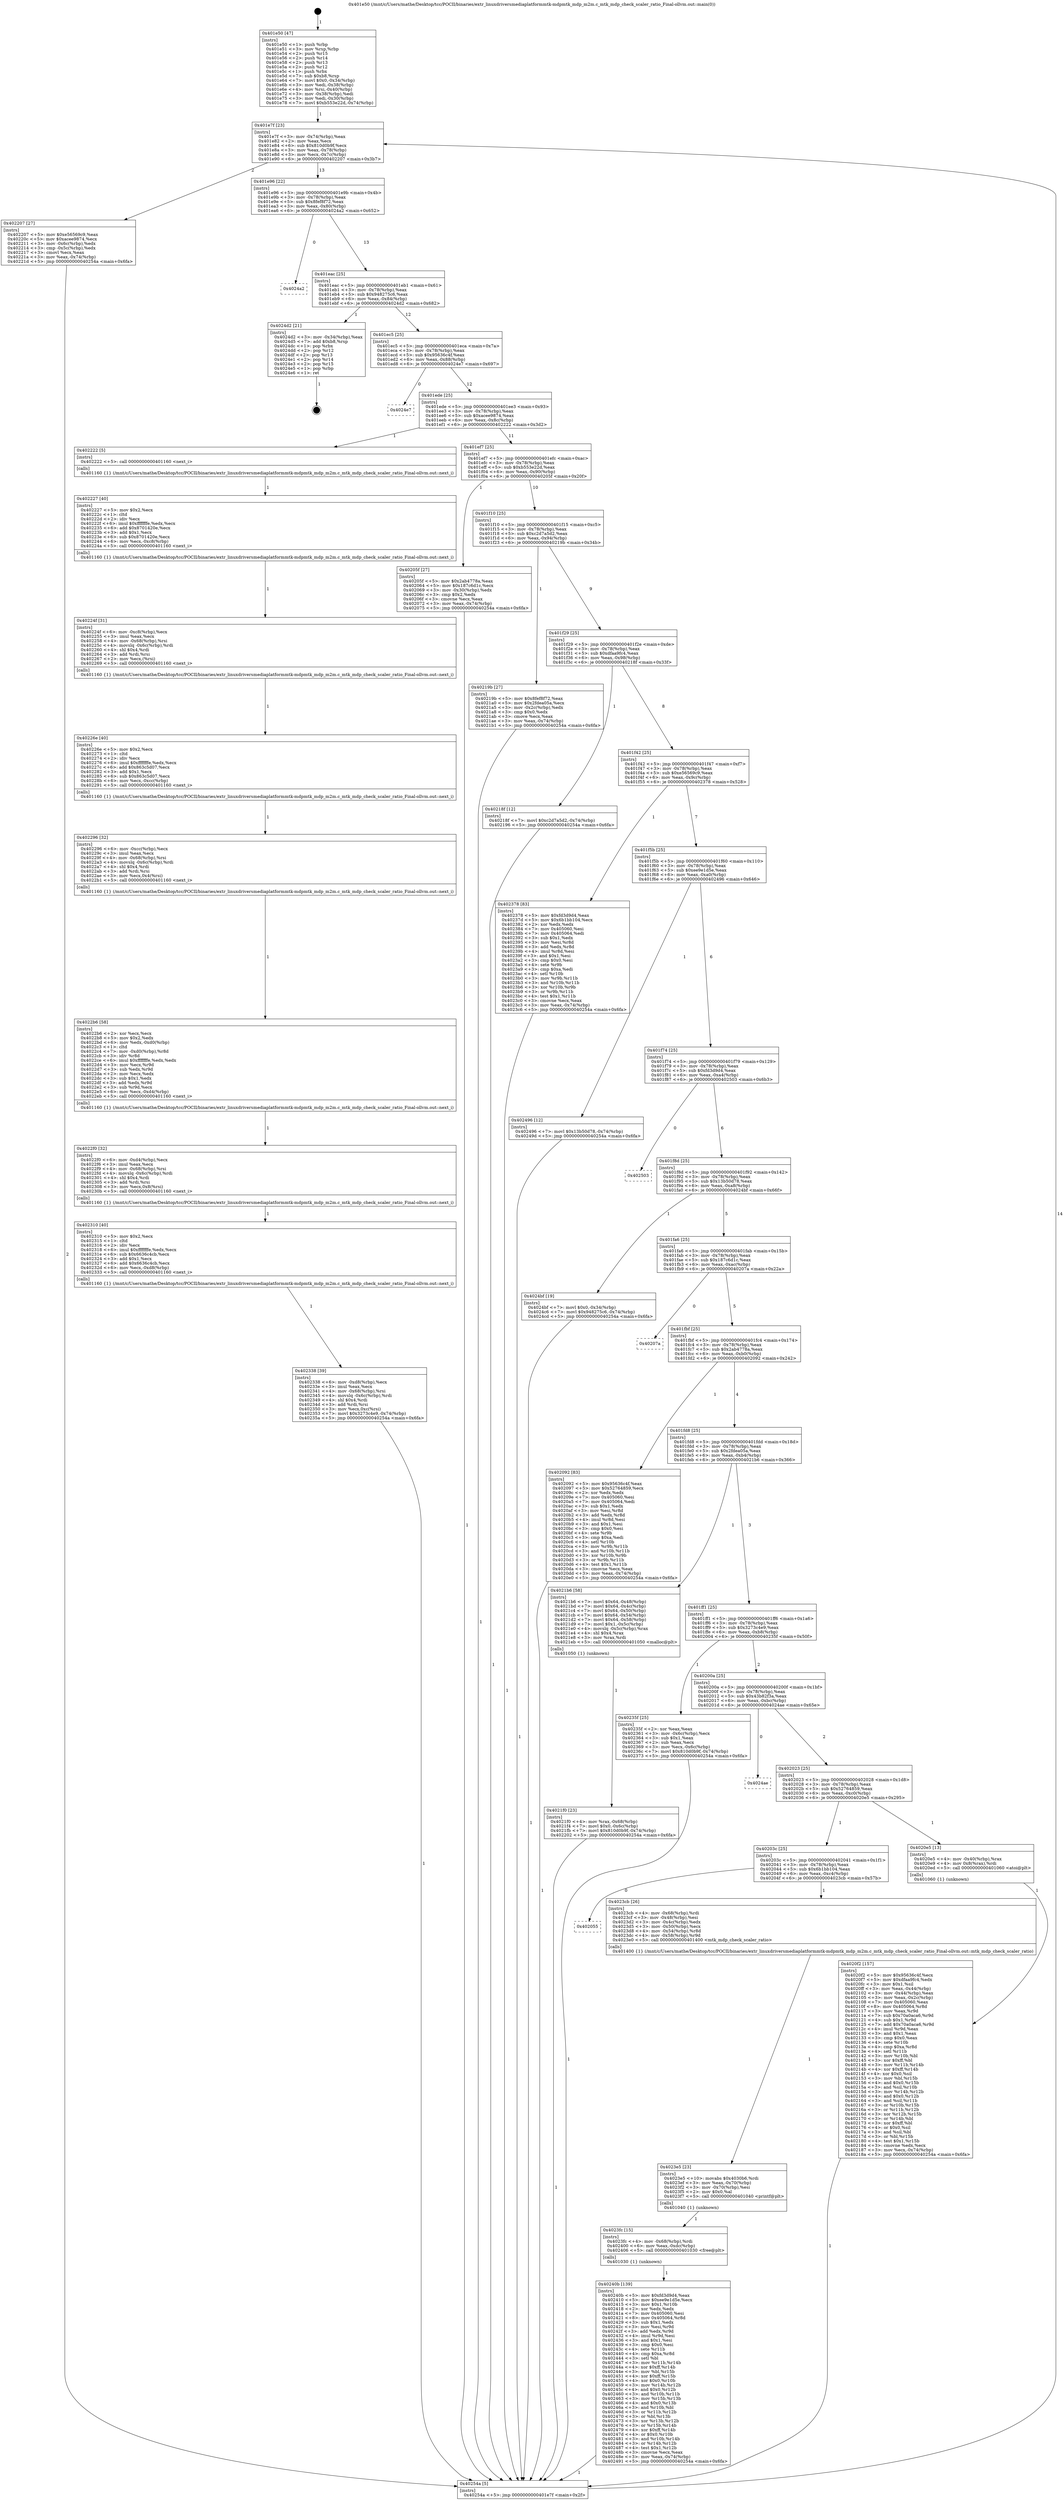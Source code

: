 digraph "0x401e50" {
  label = "0x401e50 (/mnt/c/Users/mathe/Desktop/tcc/POCII/binaries/extr_linuxdriversmediaplatformmtk-mdpmtk_mdp_m2m.c_mtk_mdp_check_scaler_ratio_Final-ollvm.out::main(0))"
  labelloc = "t"
  node[shape=record]

  Entry [label="",width=0.3,height=0.3,shape=circle,fillcolor=black,style=filled]
  "0x401e7f" [label="{
     0x401e7f [23]\l
     | [instrs]\l
     &nbsp;&nbsp;0x401e7f \<+3\>: mov -0x74(%rbp),%eax\l
     &nbsp;&nbsp;0x401e82 \<+2\>: mov %eax,%ecx\l
     &nbsp;&nbsp;0x401e84 \<+6\>: sub $0x810d0b9f,%ecx\l
     &nbsp;&nbsp;0x401e8a \<+3\>: mov %eax,-0x78(%rbp)\l
     &nbsp;&nbsp;0x401e8d \<+3\>: mov %ecx,-0x7c(%rbp)\l
     &nbsp;&nbsp;0x401e90 \<+6\>: je 0000000000402207 \<main+0x3b7\>\l
  }"]
  "0x402207" [label="{
     0x402207 [27]\l
     | [instrs]\l
     &nbsp;&nbsp;0x402207 \<+5\>: mov $0xe56569c9,%eax\l
     &nbsp;&nbsp;0x40220c \<+5\>: mov $0xacee9874,%ecx\l
     &nbsp;&nbsp;0x402211 \<+3\>: mov -0x6c(%rbp),%edx\l
     &nbsp;&nbsp;0x402214 \<+3\>: cmp -0x5c(%rbp),%edx\l
     &nbsp;&nbsp;0x402217 \<+3\>: cmovl %ecx,%eax\l
     &nbsp;&nbsp;0x40221a \<+3\>: mov %eax,-0x74(%rbp)\l
     &nbsp;&nbsp;0x40221d \<+5\>: jmp 000000000040254a \<main+0x6fa\>\l
  }"]
  "0x401e96" [label="{
     0x401e96 [22]\l
     | [instrs]\l
     &nbsp;&nbsp;0x401e96 \<+5\>: jmp 0000000000401e9b \<main+0x4b\>\l
     &nbsp;&nbsp;0x401e9b \<+3\>: mov -0x78(%rbp),%eax\l
     &nbsp;&nbsp;0x401e9e \<+5\>: sub $0x8fef8f72,%eax\l
     &nbsp;&nbsp;0x401ea3 \<+3\>: mov %eax,-0x80(%rbp)\l
     &nbsp;&nbsp;0x401ea6 \<+6\>: je 00000000004024a2 \<main+0x652\>\l
  }"]
  Exit [label="",width=0.3,height=0.3,shape=circle,fillcolor=black,style=filled,peripheries=2]
  "0x4024a2" [label="{
     0x4024a2\l
  }", style=dashed]
  "0x401eac" [label="{
     0x401eac [25]\l
     | [instrs]\l
     &nbsp;&nbsp;0x401eac \<+5\>: jmp 0000000000401eb1 \<main+0x61\>\l
     &nbsp;&nbsp;0x401eb1 \<+3\>: mov -0x78(%rbp),%eax\l
     &nbsp;&nbsp;0x401eb4 \<+5\>: sub $0x948275c6,%eax\l
     &nbsp;&nbsp;0x401eb9 \<+6\>: mov %eax,-0x84(%rbp)\l
     &nbsp;&nbsp;0x401ebf \<+6\>: je 00000000004024d2 \<main+0x682\>\l
  }"]
  "0x40240b" [label="{
     0x40240b [139]\l
     | [instrs]\l
     &nbsp;&nbsp;0x40240b \<+5\>: mov $0xfd3d9d4,%eax\l
     &nbsp;&nbsp;0x402410 \<+5\>: mov $0xee9e1d5e,%ecx\l
     &nbsp;&nbsp;0x402415 \<+3\>: mov $0x1,%r10b\l
     &nbsp;&nbsp;0x402418 \<+2\>: xor %edx,%edx\l
     &nbsp;&nbsp;0x40241a \<+7\>: mov 0x405060,%esi\l
     &nbsp;&nbsp;0x402421 \<+8\>: mov 0x405064,%r8d\l
     &nbsp;&nbsp;0x402429 \<+3\>: sub $0x1,%edx\l
     &nbsp;&nbsp;0x40242c \<+3\>: mov %esi,%r9d\l
     &nbsp;&nbsp;0x40242f \<+3\>: add %edx,%r9d\l
     &nbsp;&nbsp;0x402432 \<+4\>: imul %r9d,%esi\l
     &nbsp;&nbsp;0x402436 \<+3\>: and $0x1,%esi\l
     &nbsp;&nbsp;0x402439 \<+3\>: cmp $0x0,%esi\l
     &nbsp;&nbsp;0x40243c \<+4\>: sete %r11b\l
     &nbsp;&nbsp;0x402440 \<+4\>: cmp $0xa,%r8d\l
     &nbsp;&nbsp;0x402444 \<+3\>: setl %bl\l
     &nbsp;&nbsp;0x402447 \<+3\>: mov %r11b,%r14b\l
     &nbsp;&nbsp;0x40244a \<+4\>: xor $0xff,%r14b\l
     &nbsp;&nbsp;0x40244e \<+3\>: mov %bl,%r15b\l
     &nbsp;&nbsp;0x402451 \<+4\>: xor $0xff,%r15b\l
     &nbsp;&nbsp;0x402455 \<+4\>: xor $0x0,%r10b\l
     &nbsp;&nbsp;0x402459 \<+3\>: mov %r14b,%r12b\l
     &nbsp;&nbsp;0x40245c \<+4\>: and $0x0,%r12b\l
     &nbsp;&nbsp;0x402460 \<+3\>: and %r10b,%r11b\l
     &nbsp;&nbsp;0x402463 \<+3\>: mov %r15b,%r13b\l
     &nbsp;&nbsp;0x402466 \<+4\>: and $0x0,%r13b\l
     &nbsp;&nbsp;0x40246a \<+3\>: and %r10b,%bl\l
     &nbsp;&nbsp;0x40246d \<+3\>: or %r11b,%r12b\l
     &nbsp;&nbsp;0x402470 \<+3\>: or %bl,%r13b\l
     &nbsp;&nbsp;0x402473 \<+3\>: xor %r13b,%r12b\l
     &nbsp;&nbsp;0x402476 \<+3\>: or %r15b,%r14b\l
     &nbsp;&nbsp;0x402479 \<+4\>: xor $0xff,%r14b\l
     &nbsp;&nbsp;0x40247d \<+4\>: or $0x0,%r10b\l
     &nbsp;&nbsp;0x402481 \<+3\>: and %r10b,%r14b\l
     &nbsp;&nbsp;0x402484 \<+3\>: or %r14b,%r12b\l
     &nbsp;&nbsp;0x402487 \<+4\>: test $0x1,%r12b\l
     &nbsp;&nbsp;0x40248b \<+3\>: cmovne %ecx,%eax\l
     &nbsp;&nbsp;0x40248e \<+3\>: mov %eax,-0x74(%rbp)\l
     &nbsp;&nbsp;0x402491 \<+5\>: jmp 000000000040254a \<main+0x6fa\>\l
  }"]
  "0x4024d2" [label="{
     0x4024d2 [21]\l
     | [instrs]\l
     &nbsp;&nbsp;0x4024d2 \<+3\>: mov -0x34(%rbp),%eax\l
     &nbsp;&nbsp;0x4024d5 \<+7\>: add $0xb8,%rsp\l
     &nbsp;&nbsp;0x4024dc \<+1\>: pop %rbx\l
     &nbsp;&nbsp;0x4024dd \<+2\>: pop %r12\l
     &nbsp;&nbsp;0x4024df \<+2\>: pop %r13\l
     &nbsp;&nbsp;0x4024e1 \<+2\>: pop %r14\l
     &nbsp;&nbsp;0x4024e3 \<+2\>: pop %r15\l
     &nbsp;&nbsp;0x4024e5 \<+1\>: pop %rbp\l
     &nbsp;&nbsp;0x4024e6 \<+1\>: ret\l
  }"]
  "0x401ec5" [label="{
     0x401ec5 [25]\l
     | [instrs]\l
     &nbsp;&nbsp;0x401ec5 \<+5\>: jmp 0000000000401eca \<main+0x7a\>\l
     &nbsp;&nbsp;0x401eca \<+3\>: mov -0x78(%rbp),%eax\l
     &nbsp;&nbsp;0x401ecd \<+5\>: sub $0x95636c4f,%eax\l
     &nbsp;&nbsp;0x401ed2 \<+6\>: mov %eax,-0x88(%rbp)\l
     &nbsp;&nbsp;0x401ed8 \<+6\>: je 00000000004024e7 \<main+0x697\>\l
  }"]
  "0x4023fc" [label="{
     0x4023fc [15]\l
     | [instrs]\l
     &nbsp;&nbsp;0x4023fc \<+4\>: mov -0x68(%rbp),%rdi\l
     &nbsp;&nbsp;0x402400 \<+6\>: mov %eax,-0xdc(%rbp)\l
     &nbsp;&nbsp;0x402406 \<+5\>: call 0000000000401030 \<free@plt\>\l
     | [calls]\l
     &nbsp;&nbsp;0x401030 \{1\} (unknown)\l
  }"]
  "0x4024e7" [label="{
     0x4024e7\l
  }", style=dashed]
  "0x401ede" [label="{
     0x401ede [25]\l
     | [instrs]\l
     &nbsp;&nbsp;0x401ede \<+5\>: jmp 0000000000401ee3 \<main+0x93\>\l
     &nbsp;&nbsp;0x401ee3 \<+3\>: mov -0x78(%rbp),%eax\l
     &nbsp;&nbsp;0x401ee6 \<+5\>: sub $0xacee9874,%eax\l
     &nbsp;&nbsp;0x401eeb \<+6\>: mov %eax,-0x8c(%rbp)\l
     &nbsp;&nbsp;0x401ef1 \<+6\>: je 0000000000402222 \<main+0x3d2\>\l
  }"]
  "0x4023e5" [label="{
     0x4023e5 [23]\l
     | [instrs]\l
     &nbsp;&nbsp;0x4023e5 \<+10\>: movabs $0x4030b6,%rdi\l
     &nbsp;&nbsp;0x4023ef \<+3\>: mov %eax,-0x70(%rbp)\l
     &nbsp;&nbsp;0x4023f2 \<+3\>: mov -0x70(%rbp),%esi\l
     &nbsp;&nbsp;0x4023f5 \<+2\>: mov $0x0,%al\l
     &nbsp;&nbsp;0x4023f7 \<+5\>: call 0000000000401040 \<printf@plt\>\l
     | [calls]\l
     &nbsp;&nbsp;0x401040 \{1\} (unknown)\l
  }"]
  "0x402222" [label="{
     0x402222 [5]\l
     | [instrs]\l
     &nbsp;&nbsp;0x402222 \<+5\>: call 0000000000401160 \<next_i\>\l
     | [calls]\l
     &nbsp;&nbsp;0x401160 \{1\} (/mnt/c/Users/mathe/Desktop/tcc/POCII/binaries/extr_linuxdriversmediaplatformmtk-mdpmtk_mdp_m2m.c_mtk_mdp_check_scaler_ratio_Final-ollvm.out::next_i)\l
  }"]
  "0x401ef7" [label="{
     0x401ef7 [25]\l
     | [instrs]\l
     &nbsp;&nbsp;0x401ef7 \<+5\>: jmp 0000000000401efc \<main+0xac\>\l
     &nbsp;&nbsp;0x401efc \<+3\>: mov -0x78(%rbp),%eax\l
     &nbsp;&nbsp;0x401eff \<+5\>: sub $0xb553e22d,%eax\l
     &nbsp;&nbsp;0x401f04 \<+6\>: mov %eax,-0x90(%rbp)\l
     &nbsp;&nbsp;0x401f0a \<+6\>: je 000000000040205f \<main+0x20f\>\l
  }"]
  "0x402055" [label="{
     0x402055\l
  }", style=dashed]
  "0x40205f" [label="{
     0x40205f [27]\l
     | [instrs]\l
     &nbsp;&nbsp;0x40205f \<+5\>: mov $0x2ab4778a,%eax\l
     &nbsp;&nbsp;0x402064 \<+5\>: mov $0x187c6d1c,%ecx\l
     &nbsp;&nbsp;0x402069 \<+3\>: mov -0x30(%rbp),%edx\l
     &nbsp;&nbsp;0x40206c \<+3\>: cmp $0x2,%edx\l
     &nbsp;&nbsp;0x40206f \<+3\>: cmovne %ecx,%eax\l
     &nbsp;&nbsp;0x402072 \<+3\>: mov %eax,-0x74(%rbp)\l
     &nbsp;&nbsp;0x402075 \<+5\>: jmp 000000000040254a \<main+0x6fa\>\l
  }"]
  "0x401f10" [label="{
     0x401f10 [25]\l
     | [instrs]\l
     &nbsp;&nbsp;0x401f10 \<+5\>: jmp 0000000000401f15 \<main+0xc5\>\l
     &nbsp;&nbsp;0x401f15 \<+3\>: mov -0x78(%rbp),%eax\l
     &nbsp;&nbsp;0x401f18 \<+5\>: sub $0xc2d7a5d2,%eax\l
     &nbsp;&nbsp;0x401f1d \<+6\>: mov %eax,-0x94(%rbp)\l
     &nbsp;&nbsp;0x401f23 \<+6\>: je 000000000040219b \<main+0x34b\>\l
  }"]
  "0x40254a" [label="{
     0x40254a [5]\l
     | [instrs]\l
     &nbsp;&nbsp;0x40254a \<+5\>: jmp 0000000000401e7f \<main+0x2f\>\l
  }"]
  "0x401e50" [label="{
     0x401e50 [47]\l
     | [instrs]\l
     &nbsp;&nbsp;0x401e50 \<+1\>: push %rbp\l
     &nbsp;&nbsp;0x401e51 \<+3\>: mov %rsp,%rbp\l
     &nbsp;&nbsp;0x401e54 \<+2\>: push %r15\l
     &nbsp;&nbsp;0x401e56 \<+2\>: push %r14\l
     &nbsp;&nbsp;0x401e58 \<+2\>: push %r13\l
     &nbsp;&nbsp;0x401e5a \<+2\>: push %r12\l
     &nbsp;&nbsp;0x401e5c \<+1\>: push %rbx\l
     &nbsp;&nbsp;0x401e5d \<+7\>: sub $0xb8,%rsp\l
     &nbsp;&nbsp;0x401e64 \<+7\>: movl $0x0,-0x34(%rbp)\l
     &nbsp;&nbsp;0x401e6b \<+3\>: mov %edi,-0x38(%rbp)\l
     &nbsp;&nbsp;0x401e6e \<+4\>: mov %rsi,-0x40(%rbp)\l
     &nbsp;&nbsp;0x401e72 \<+3\>: mov -0x38(%rbp),%edi\l
     &nbsp;&nbsp;0x401e75 \<+3\>: mov %edi,-0x30(%rbp)\l
     &nbsp;&nbsp;0x401e78 \<+7\>: movl $0xb553e22d,-0x74(%rbp)\l
  }"]
  "0x4023cb" [label="{
     0x4023cb [26]\l
     | [instrs]\l
     &nbsp;&nbsp;0x4023cb \<+4\>: mov -0x68(%rbp),%rdi\l
     &nbsp;&nbsp;0x4023cf \<+3\>: mov -0x48(%rbp),%esi\l
     &nbsp;&nbsp;0x4023d2 \<+3\>: mov -0x4c(%rbp),%edx\l
     &nbsp;&nbsp;0x4023d5 \<+3\>: mov -0x50(%rbp),%ecx\l
     &nbsp;&nbsp;0x4023d8 \<+4\>: mov -0x54(%rbp),%r8d\l
     &nbsp;&nbsp;0x4023dc \<+4\>: mov -0x58(%rbp),%r9d\l
     &nbsp;&nbsp;0x4023e0 \<+5\>: call 0000000000401400 \<mtk_mdp_check_scaler_ratio\>\l
     | [calls]\l
     &nbsp;&nbsp;0x401400 \{1\} (/mnt/c/Users/mathe/Desktop/tcc/POCII/binaries/extr_linuxdriversmediaplatformmtk-mdpmtk_mdp_m2m.c_mtk_mdp_check_scaler_ratio_Final-ollvm.out::mtk_mdp_check_scaler_ratio)\l
  }"]
  "0x40219b" [label="{
     0x40219b [27]\l
     | [instrs]\l
     &nbsp;&nbsp;0x40219b \<+5\>: mov $0x8fef8f72,%eax\l
     &nbsp;&nbsp;0x4021a0 \<+5\>: mov $0x2fdea05a,%ecx\l
     &nbsp;&nbsp;0x4021a5 \<+3\>: mov -0x2c(%rbp),%edx\l
     &nbsp;&nbsp;0x4021a8 \<+3\>: cmp $0x0,%edx\l
     &nbsp;&nbsp;0x4021ab \<+3\>: cmove %ecx,%eax\l
     &nbsp;&nbsp;0x4021ae \<+3\>: mov %eax,-0x74(%rbp)\l
     &nbsp;&nbsp;0x4021b1 \<+5\>: jmp 000000000040254a \<main+0x6fa\>\l
  }"]
  "0x401f29" [label="{
     0x401f29 [25]\l
     | [instrs]\l
     &nbsp;&nbsp;0x401f29 \<+5\>: jmp 0000000000401f2e \<main+0xde\>\l
     &nbsp;&nbsp;0x401f2e \<+3\>: mov -0x78(%rbp),%eax\l
     &nbsp;&nbsp;0x401f31 \<+5\>: sub $0xdfaa9fc4,%eax\l
     &nbsp;&nbsp;0x401f36 \<+6\>: mov %eax,-0x98(%rbp)\l
     &nbsp;&nbsp;0x401f3c \<+6\>: je 000000000040218f \<main+0x33f\>\l
  }"]
  "0x402338" [label="{
     0x402338 [39]\l
     | [instrs]\l
     &nbsp;&nbsp;0x402338 \<+6\>: mov -0xd8(%rbp),%ecx\l
     &nbsp;&nbsp;0x40233e \<+3\>: imul %eax,%ecx\l
     &nbsp;&nbsp;0x402341 \<+4\>: mov -0x68(%rbp),%rsi\l
     &nbsp;&nbsp;0x402345 \<+4\>: movslq -0x6c(%rbp),%rdi\l
     &nbsp;&nbsp;0x402349 \<+4\>: shl $0x4,%rdi\l
     &nbsp;&nbsp;0x40234d \<+3\>: add %rdi,%rsi\l
     &nbsp;&nbsp;0x402350 \<+3\>: mov %ecx,0xc(%rsi)\l
     &nbsp;&nbsp;0x402353 \<+7\>: movl $0x3273c4e9,-0x74(%rbp)\l
     &nbsp;&nbsp;0x40235a \<+5\>: jmp 000000000040254a \<main+0x6fa\>\l
  }"]
  "0x40218f" [label="{
     0x40218f [12]\l
     | [instrs]\l
     &nbsp;&nbsp;0x40218f \<+7\>: movl $0xc2d7a5d2,-0x74(%rbp)\l
     &nbsp;&nbsp;0x402196 \<+5\>: jmp 000000000040254a \<main+0x6fa\>\l
  }"]
  "0x401f42" [label="{
     0x401f42 [25]\l
     | [instrs]\l
     &nbsp;&nbsp;0x401f42 \<+5\>: jmp 0000000000401f47 \<main+0xf7\>\l
     &nbsp;&nbsp;0x401f47 \<+3\>: mov -0x78(%rbp),%eax\l
     &nbsp;&nbsp;0x401f4a \<+5\>: sub $0xe56569c9,%eax\l
     &nbsp;&nbsp;0x401f4f \<+6\>: mov %eax,-0x9c(%rbp)\l
     &nbsp;&nbsp;0x401f55 \<+6\>: je 0000000000402378 \<main+0x528\>\l
  }"]
  "0x402310" [label="{
     0x402310 [40]\l
     | [instrs]\l
     &nbsp;&nbsp;0x402310 \<+5\>: mov $0x2,%ecx\l
     &nbsp;&nbsp;0x402315 \<+1\>: cltd\l
     &nbsp;&nbsp;0x402316 \<+2\>: idiv %ecx\l
     &nbsp;&nbsp;0x402318 \<+6\>: imul $0xfffffffe,%edx,%ecx\l
     &nbsp;&nbsp;0x40231e \<+6\>: sub $0x6636c4cb,%ecx\l
     &nbsp;&nbsp;0x402324 \<+3\>: add $0x1,%ecx\l
     &nbsp;&nbsp;0x402327 \<+6\>: add $0x6636c4cb,%ecx\l
     &nbsp;&nbsp;0x40232d \<+6\>: mov %ecx,-0xd8(%rbp)\l
     &nbsp;&nbsp;0x402333 \<+5\>: call 0000000000401160 \<next_i\>\l
     | [calls]\l
     &nbsp;&nbsp;0x401160 \{1\} (/mnt/c/Users/mathe/Desktop/tcc/POCII/binaries/extr_linuxdriversmediaplatformmtk-mdpmtk_mdp_m2m.c_mtk_mdp_check_scaler_ratio_Final-ollvm.out::next_i)\l
  }"]
  "0x402378" [label="{
     0x402378 [83]\l
     | [instrs]\l
     &nbsp;&nbsp;0x402378 \<+5\>: mov $0xfd3d9d4,%eax\l
     &nbsp;&nbsp;0x40237d \<+5\>: mov $0x6b1bb104,%ecx\l
     &nbsp;&nbsp;0x402382 \<+2\>: xor %edx,%edx\l
     &nbsp;&nbsp;0x402384 \<+7\>: mov 0x405060,%esi\l
     &nbsp;&nbsp;0x40238b \<+7\>: mov 0x405064,%edi\l
     &nbsp;&nbsp;0x402392 \<+3\>: sub $0x1,%edx\l
     &nbsp;&nbsp;0x402395 \<+3\>: mov %esi,%r8d\l
     &nbsp;&nbsp;0x402398 \<+3\>: add %edx,%r8d\l
     &nbsp;&nbsp;0x40239b \<+4\>: imul %r8d,%esi\l
     &nbsp;&nbsp;0x40239f \<+3\>: and $0x1,%esi\l
     &nbsp;&nbsp;0x4023a2 \<+3\>: cmp $0x0,%esi\l
     &nbsp;&nbsp;0x4023a5 \<+4\>: sete %r9b\l
     &nbsp;&nbsp;0x4023a9 \<+3\>: cmp $0xa,%edi\l
     &nbsp;&nbsp;0x4023ac \<+4\>: setl %r10b\l
     &nbsp;&nbsp;0x4023b0 \<+3\>: mov %r9b,%r11b\l
     &nbsp;&nbsp;0x4023b3 \<+3\>: and %r10b,%r11b\l
     &nbsp;&nbsp;0x4023b6 \<+3\>: xor %r10b,%r9b\l
     &nbsp;&nbsp;0x4023b9 \<+3\>: or %r9b,%r11b\l
     &nbsp;&nbsp;0x4023bc \<+4\>: test $0x1,%r11b\l
     &nbsp;&nbsp;0x4023c0 \<+3\>: cmovne %ecx,%eax\l
     &nbsp;&nbsp;0x4023c3 \<+3\>: mov %eax,-0x74(%rbp)\l
     &nbsp;&nbsp;0x4023c6 \<+5\>: jmp 000000000040254a \<main+0x6fa\>\l
  }"]
  "0x401f5b" [label="{
     0x401f5b [25]\l
     | [instrs]\l
     &nbsp;&nbsp;0x401f5b \<+5\>: jmp 0000000000401f60 \<main+0x110\>\l
     &nbsp;&nbsp;0x401f60 \<+3\>: mov -0x78(%rbp),%eax\l
     &nbsp;&nbsp;0x401f63 \<+5\>: sub $0xee9e1d5e,%eax\l
     &nbsp;&nbsp;0x401f68 \<+6\>: mov %eax,-0xa0(%rbp)\l
     &nbsp;&nbsp;0x401f6e \<+6\>: je 0000000000402496 \<main+0x646\>\l
  }"]
  "0x4022f0" [label="{
     0x4022f0 [32]\l
     | [instrs]\l
     &nbsp;&nbsp;0x4022f0 \<+6\>: mov -0xd4(%rbp),%ecx\l
     &nbsp;&nbsp;0x4022f6 \<+3\>: imul %eax,%ecx\l
     &nbsp;&nbsp;0x4022f9 \<+4\>: mov -0x68(%rbp),%rsi\l
     &nbsp;&nbsp;0x4022fd \<+4\>: movslq -0x6c(%rbp),%rdi\l
     &nbsp;&nbsp;0x402301 \<+4\>: shl $0x4,%rdi\l
     &nbsp;&nbsp;0x402305 \<+3\>: add %rdi,%rsi\l
     &nbsp;&nbsp;0x402308 \<+3\>: mov %ecx,0x8(%rsi)\l
     &nbsp;&nbsp;0x40230b \<+5\>: call 0000000000401160 \<next_i\>\l
     | [calls]\l
     &nbsp;&nbsp;0x401160 \{1\} (/mnt/c/Users/mathe/Desktop/tcc/POCII/binaries/extr_linuxdriversmediaplatformmtk-mdpmtk_mdp_m2m.c_mtk_mdp_check_scaler_ratio_Final-ollvm.out::next_i)\l
  }"]
  "0x402496" [label="{
     0x402496 [12]\l
     | [instrs]\l
     &nbsp;&nbsp;0x402496 \<+7\>: movl $0x13b50d78,-0x74(%rbp)\l
     &nbsp;&nbsp;0x40249d \<+5\>: jmp 000000000040254a \<main+0x6fa\>\l
  }"]
  "0x401f74" [label="{
     0x401f74 [25]\l
     | [instrs]\l
     &nbsp;&nbsp;0x401f74 \<+5\>: jmp 0000000000401f79 \<main+0x129\>\l
     &nbsp;&nbsp;0x401f79 \<+3\>: mov -0x78(%rbp),%eax\l
     &nbsp;&nbsp;0x401f7c \<+5\>: sub $0xfd3d9d4,%eax\l
     &nbsp;&nbsp;0x401f81 \<+6\>: mov %eax,-0xa4(%rbp)\l
     &nbsp;&nbsp;0x401f87 \<+6\>: je 0000000000402503 \<main+0x6b3\>\l
  }"]
  "0x4022b6" [label="{
     0x4022b6 [58]\l
     | [instrs]\l
     &nbsp;&nbsp;0x4022b6 \<+2\>: xor %ecx,%ecx\l
     &nbsp;&nbsp;0x4022b8 \<+5\>: mov $0x2,%edx\l
     &nbsp;&nbsp;0x4022bd \<+6\>: mov %edx,-0xd0(%rbp)\l
     &nbsp;&nbsp;0x4022c3 \<+1\>: cltd\l
     &nbsp;&nbsp;0x4022c4 \<+7\>: mov -0xd0(%rbp),%r8d\l
     &nbsp;&nbsp;0x4022cb \<+3\>: idiv %r8d\l
     &nbsp;&nbsp;0x4022ce \<+6\>: imul $0xfffffffe,%edx,%edx\l
     &nbsp;&nbsp;0x4022d4 \<+3\>: mov %ecx,%r9d\l
     &nbsp;&nbsp;0x4022d7 \<+3\>: sub %edx,%r9d\l
     &nbsp;&nbsp;0x4022da \<+2\>: mov %ecx,%edx\l
     &nbsp;&nbsp;0x4022dc \<+3\>: sub $0x1,%edx\l
     &nbsp;&nbsp;0x4022df \<+3\>: add %edx,%r9d\l
     &nbsp;&nbsp;0x4022e2 \<+3\>: sub %r9d,%ecx\l
     &nbsp;&nbsp;0x4022e5 \<+6\>: mov %ecx,-0xd4(%rbp)\l
     &nbsp;&nbsp;0x4022eb \<+5\>: call 0000000000401160 \<next_i\>\l
     | [calls]\l
     &nbsp;&nbsp;0x401160 \{1\} (/mnt/c/Users/mathe/Desktop/tcc/POCII/binaries/extr_linuxdriversmediaplatformmtk-mdpmtk_mdp_m2m.c_mtk_mdp_check_scaler_ratio_Final-ollvm.out::next_i)\l
  }"]
  "0x402503" [label="{
     0x402503\l
  }", style=dashed]
  "0x401f8d" [label="{
     0x401f8d [25]\l
     | [instrs]\l
     &nbsp;&nbsp;0x401f8d \<+5\>: jmp 0000000000401f92 \<main+0x142\>\l
     &nbsp;&nbsp;0x401f92 \<+3\>: mov -0x78(%rbp),%eax\l
     &nbsp;&nbsp;0x401f95 \<+5\>: sub $0x13b50d78,%eax\l
     &nbsp;&nbsp;0x401f9a \<+6\>: mov %eax,-0xa8(%rbp)\l
     &nbsp;&nbsp;0x401fa0 \<+6\>: je 00000000004024bf \<main+0x66f\>\l
  }"]
  "0x402296" [label="{
     0x402296 [32]\l
     | [instrs]\l
     &nbsp;&nbsp;0x402296 \<+6\>: mov -0xcc(%rbp),%ecx\l
     &nbsp;&nbsp;0x40229c \<+3\>: imul %eax,%ecx\l
     &nbsp;&nbsp;0x40229f \<+4\>: mov -0x68(%rbp),%rsi\l
     &nbsp;&nbsp;0x4022a3 \<+4\>: movslq -0x6c(%rbp),%rdi\l
     &nbsp;&nbsp;0x4022a7 \<+4\>: shl $0x4,%rdi\l
     &nbsp;&nbsp;0x4022ab \<+3\>: add %rdi,%rsi\l
     &nbsp;&nbsp;0x4022ae \<+3\>: mov %ecx,0x4(%rsi)\l
     &nbsp;&nbsp;0x4022b1 \<+5\>: call 0000000000401160 \<next_i\>\l
     | [calls]\l
     &nbsp;&nbsp;0x401160 \{1\} (/mnt/c/Users/mathe/Desktop/tcc/POCII/binaries/extr_linuxdriversmediaplatformmtk-mdpmtk_mdp_m2m.c_mtk_mdp_check_scaler_ratio_Final-ollvm.out::next_i)\l
  }"]
  "0x4024bf" [label="{
     0x4024bf [19]\l
     | [instrs]\l
     &nbsp;&nbsp;0x4024bf \<+7\>: movl $0x0,-0x34(%rbp)\l
     &nbsp;&nbsp;0x4024c6 \<+7\>: movl $0x948275c6,-0x74(%rbp)\l
     &nbsp;&nbsp;0x4024cd \<+5\>: jmp 000000000040254a \<main+0x6fa\>\l
  }"]
  "0x401fa6" [label="{
     0x401fa6 [25]\l
     | [instrs]\l
     &nbsp;&nbsp;0x401fa6 \<+5\>: jmp 0000000000401fab \<main+0x15b\>\l
     &nbsp;&nbsp;0x401fab \<+3\>: mov -0x78(%rbp),%eax\l
     &nbsp;&nbsp;0x401fae \<+5\>: sub $0x187c6d1c,%eax\l
     &nbsp;&nbsp;0x401fb3 \<+6\>: mov %eax,-0xac(%rbp)\l
     &nbsp;&nbsp;0x401fb9 \<+6\>: je 000000000040207a \<main+0x22a\>\l
  }"]
  "0x40226e" [label="{
     0x40226e [40]\l
     | [instrs]\l
     &nbsp;&nbsp;0x40226e \<+5\>: mov $0x2,%ecx\l
     &nbsp;&nbsp;0x402273 \<+1\>: cltd\l
     &nbsp;&nbsp;0x402274 \<+2\>: idiv %ecx\l
     &nbsp;&nbsp;0x402276 \<+6\>: imul $0xfffffffe,%edx,%ecx\l
     &nbsp;&nbsp;0x40227c \<+6\>: add $0x863c5d07,%ecx\l
     &nbsp;&nbsp;0x402282 \<+3\>: add $0x1,%ecx\l
     &nbsp;&nbsp;0x402285 \<+6\>: sub $0x863c5d07,%ecx\l
     &nbsp;&nbsp;0x40228b \<+6\>: mov %ecx,-0xcc(%rbp)\l
     &nbsp;&nbsp;0x402291 \<+5\>: call 0000000000401160 \<next_i\>\l
     | [calls]\l
     &nbsp;&nbsp;0x401160 \{1\} (/mnt/c/Users/mathe/Desktop/tcc/POCII/binaries/extr_linuxdriversmediaplatformmtk-mdpmtk_mdp_m2m.c_mtk_mdp_check_scaler_ratio_Final-ollvm.out::next_i)\l
  }"]
  "0x40207a" [label="{
     0x40207a\l
  }", style=dashed]
  "0x401fbf" [label="{
     0x401fbf [25]\l
     | [instrs]\l
     &nbsp;&nbsp;0x401fbf \<+5\>: jmp 0000000000401fc4 \<main+0x174\>\l
     &nbsp;&nbsp;0x401fc4 \<+3\>: mov -0x78(%rbp),%eax\l
     &nbsp;&nbsp;0x401fc7 \<+5\>: sub $0x2ab4778a,%eax\l
     &nbsp;&nbsp;0x401fcc \<+6\>: mov %eax,-0xb0(%rbp)\l
     &nbsp;&nbsp;0x401fd2 \<+6\>: je 0000000000402092 \<main+0x242\>\l
  }"]
  "0x40224f" [label="{
     0x40224f [31]\l
     | [instrs]\l
     &nbsp;&nbsp;0x40224f \<+6\>: mov -0xc8(%rbp),%ecx\l
     &nbsp;&nbsp;0x402255 \<+3\>: imul %eax,%ecx\l
     &nbsp;&nbsp;0x402258 \<+4\>: mov -0x68(%rbp),%rsi\l
     &nbsp;&nbsp;0x40225c \<+4\>: movslq -0x6c(%rbp),%rdi\l
     &nbsp;&nbsp;0x402260 \<+4\>: shl $0x4,%rdi\l
     &nbsp;&nbsp;0x402264 \<+3\>: add %rdi,%rsi\l
     &nbsp;&nbsp;0x402267 \<+2\>: mov %ecx,(%rsi)\l
     &nbsp;&nbsp;0x402269 \<+5\>: call 0000000000401160 \<next_i\>\l
     | [calls]\l
     &nbsp;&nbsp;0x401160 \{1\} (/mnt/c/Users/mathe/Desktop/tcc/POCII/binaries/extr_linuxdriversmediaplatformmtk-mdpmtk_mdp_m2m.c_mtk_mdp_check_scaler_ratio_Final-ollvm.out::next_i)\l
  }"]
  "0x402092" [label="{
     0x402092 [83]\l
     | [instrs]\l
     &nbsp;&nbsp;0x402092 \<+5\>: mov $0x95636c4f,%eax\l
     &nbsp;&nbsp;0x402097 \<+5\>: mov $0x52764859,%ecx\l
     &nbsp;&nbsp;0x40209c \<+2\>: xor %edx,%edx\l
     &nbsp;&nbsp;0x40209e \<+7\>: mov 0x405060,%esi\l
     &nbsp;&nbsp;0x4020a5 \<+7\>: mov 0x405064,%edi\l
     &nbsp;&nbsp;0x4020ac \<+3\>: sub $0x1,%edx\l
     &nbsp;&nbsp;0x4020af \<+3\>: mov %esi,%r8d\l
     &nbsp;&nbsp;0x4020b2 \<+3\>: add %edx,%r8d\l
     &nbsp;&nbsp;0x4020b5 \<+4\>: imul %r8d,%esi\l
     &nbsp;&nbsp;0x4020b9 \<+3\>: and $0x1,%esi\l
     &nbsp;&nbsp;0x4020bc \<+3\>: cmp $0x0,%esi\l
     &nbsp;&nbsp;0x4020bf \<+4\>: sete %r9b\l
     &nbsp;&nbsp;0x4020c3 \<+3\>: cmp $0xa,%edi\l
     &nbsp;&nbsp;0x4020c6 \<+4\>: setl %r10b\l
     &nbsp;&nbsp;0x4020ca \<+3\>: mov %r9b,%r11b\l
     &nbsp;&nbsp;0x4020cd \<+3\>: and %r10b,%r11b\l
     &nbsp;&nbsp;0x4020d0 \<+3\>: xor %r10b,%r9b\l
     &nbsp;&nbsp;0x4020d3 \<+3\>: or %r9b,%r11b\l
     &nbsp;&nbsp;0x4020d6 \<+4\>: test $0x1,%r11b\l
     &nbsp;&nbsp;0x4020da \<+3\>: cmovne %ecx,%eax\l
     &nbsp;&nbsp;0x4020dd \<+3\>: mov %eax,-0x74(%rbp)\l
     &nbsp;&nbsp;0x4020e0 \<+5\>: jmp 000000000040254a \<main+0x6fa\>\l
  }"]
  "0x401fd8" [label="{
     0x401fd8 [25]\l
     | [instrs]\l
     &nbsp;&nbsp;0x401fd8 \<+5\>: jmp 0000000000401fdd \<main+0x18d\>\l
     &nbsp;&nbsp;0x401fdd \<+3\>: mov -0x78(%rbp),%eax\l
     &nbsp;&nbsp;0x401fe0 \<+5\>: sub $0x2fdea05a,%eax\l
     &nbsp;&nbsp;0x401fe5 \<+6\>: mov %eax,-0xb4(%rbp)\l
     &nbsp;&nbsp;0x401feb \<+6\>: je 00000000004021b6 \<main+0x366\>\l
  }"]
  "0x402227" [label="{
     0x402227 [40]\l
     | [instrs]\l
     &nbsp;&nbsp;0x402227 \<+5\>: mov $0x2,%ecx\l
     &nbsp;&nbsp;0x40222c \<+1\>: cltd\l
     &nbsp;&nbsp;0x40222d \<+2\>: idiv %ecx\l
     &nbsp;&nbsp;0x40222f \<+6\>: imul $0xfffffffe,%edx,%ecx\l
     &nbsp;&nbsp;0x402235 \<+6\>: add $0x8701420e,%ecx\l
     &nbsp;&nbsp;0x40223b \<+3\>: add $0x1,%ecx\l
     &nbsp;&nbsp;0x40223e \<+6\>: sub $0x8701420e,%ecx\l
     &nbsp;&nbsp;0x402244 \<+6\>: mov %ecx,-0xc8(%rbp)\l
     &nbsp;&nbsp;0x40224a \<+5\>: call 0000000000401160 \<next_i\>\l
     | [calls]\l
     &nbsp;&nbsp;0x401160 \{1\} (/mnt/c/Users/mathe/Desktop/tcc/POCII/binaries/extr_linuxdriversmediaplatformmtk-mdpmtk_mdp_m2m.c_mtk_mdp_check_scaler_ratio_Final-ollvm.out::next_i)\l
  }"]
  "0x4021b6" [label="{
     0x4021b6 [58]\l
     | [instrs]\l
     &nbsp;&nbsp;0x4021b6 \<+7\>: movl $0x64,-0x48(%rbp)\l
     &nbsp;&nbsp;0x4021bd \<+7\>: movl $0x64,-0x4c(%rbp)\l
     &nbsp;&nbsp;0x4021c4 \<+7\>: movl $0x64,-0x50(%rbp)\l
     &nbsp;&nbsp;0x4021cb \<+7\>: movl $0x64,-0x54(%rbp)\l
     &nbsp;&nbsp;0x4021d2 \<+7\>: movl $0x64,-0x58(%rbp)\l
     &nbsp;&nbsp;0x4021d9 \<+7\>: movl $0x1,-0x5c(%rbp)\l
     &nbsp;&nbsp;0x4021e0 \<+4\>: movslq -0x5c(%rbp),%rax\l
     &nbsp;&nbsp;0x4021e4 \<+4\>: shl $0x4,%rax\l
     &nbsp;&nbsp;0x4021e8 \<+3\>: mov %rax,%rdi\l
     &nbsp;&nbsp;0x4021eb \<+5\>: call 0000000000401050 \<malloc@plt\>\l
     | [calls]\l
     &nbsp;&nbsp;0x401050 \{1\} (unknown)\l
  }"]
  "0x401ff1" [label="{
     0x401ff1 [25]\l
     | [instrs]\l
     &nbsp;&nbsp;0x401ff1 \<+5\>: jmp 0000000000401ff6 \<main+0x1a6\>\l
     &nbsp;&nbsp;0x401ff6 \<+3\>: mov -0x78(%rbp),%eax\l
     &nbsp;&nbsp;0x401ff9 \<+5\>: sub $0x3273c4e9,%eax\l
     &nbsp;&nbsp;0x401ffe \<+6\>: mov %eax,-0xb8(%rbp)\l
     &nbsp;&nbsp;0x402004 \<+6\>: je 000000000040235f \<main+0x50f\>\l
  }"]
  "0x4021f0" [label="{
     0x4021f0 [23]\l
     | [instrs]\l
     &nbsp;&nbsp;0x4021f0 \<+4\>: mov %rax,-0x68(%rbp)\l
     &nbsp;&nbsp;0x4021f4 \<+7\>: movl $0x0,-0x6c(%rbp)\l
     &nbsp;&nbsp;0x4021fb \<+7\>: movl $0x810d0b9f,-0x74(%rbp)\l
     &nbsp;&nbsp;0x402202 \<+5\>: jmp 000000000040254a \<main+0x6fa\>\l
  }"]
  "0x40235f" [label="{
     0x40235f [25]\l
     | [instrs]\l
     &nbsp;&nbsp;0x40235f \<+2\>: xor %eax,%eax\l
     &nbsp;&nbsp;0x402361 \<+3\>: mov -0x6c(%rbp),%ecx\l
     &nbsp;&nbsp;0x402364 \<+3\>: sub $0x1,%eax\l
     &nbsp;&nbsp;0x402367 \<+2\>: sub %eax,%ecx\l
     &nbsp;&nbsp;0x402369 \<+3\>: mov %ecx,-0x6c(%rbp)\l
     &nbsp;&nbsp;0x40236c \<+7\>: movl $0x810d0b9f,-0x74(%rbp)\l
     &nbsp;&nbsp;0x402373 \<+5\>: jmp 000000000040254a \<main+0x6fa\>\l
  }"]
  "0x40200a" [label="{
     0x40200a [25]\l
     | [instrs]\l
     &nbsp;&nbsp;0x40200a \<+5\>: jmp 000000000040200f \<main+0x1bf\>\l
     &nbsp;&nbsp;0x40200f \<+3\>: mov -0x78(%rbp),%eax\l
     &nbsp;&nbsp;0x402012 \<+5\>: sub $0x43b82f3a,%eax\l
     &nbsp;&nbsp;0x402017 \<+6\>: mov %eax,-0xbc(%rbp)\l
     &nbsp;&nbsp;0x40201d \<+6\>: je 00000000004024ae \<main+0x65e\>\l
  }"]
  "0x4020f2" [label="{
     0x4020f2 [157]\l
     | [instrs]\l
     &nbsp;&nbsp;0x4020f2 \<+5\>: mov $0x95636c4f,%ecx\l
     &nbsp;&nbsp;0x4020f7 \<+5\>: mov $0xdfaa9fc4,%edx\l
     &nbsp;&nbsp;0x4020fc \<+3\>: mov $0x1,%sil\l
     &nbsp;&nbsp;0x4020ff \<+3\>: mov %eax,-0x44(%rbp)\l
     &nbsp;&nbsp;0x402102 \<+3\>: mov -0x44(%rbp),%eax\l
     &nbsp;&nbsp;0x402105 \<+3\>: mov %eax,-0x2c(%rbp)\l
     &nbsp;&nbsp;0x402108 \<+7\>: mov 0x405060,%eax\l
     &nbsp;&nbsp;0x40210f \<+8\>: mov 0x405064,%r8d\l
     &nbsp;&nbsp;0x402117 \<+3\>: mov %eax,%r9d\l
     &nbsp;&nbsp;0x40211a \<+7\>: sub $0x70a0aca6,%r9d\l
     &nbsp;&nbsp;0x402121 \<+4\>: sub $0x1,%r9d\l
     &nbsp;&nbsp;0x402125 \<+7\>: add $0x70a0aca6,%r9d\l
     &nbsp;&nbsp;0x40212c \<+4\>: imul %r9d,%eax\l
     &nbsp;&nbsp;0x402130 \<+3\>: and $0x1,%eax\l
     &nbsp;&nbsp;0x402133 \<+3\>: cmp $0x0,%eax\l
     &nbsp;&nbsp;0x402136 \<+4\>: sete %r10b\l
     &nbsp;&nbsp;0x40213a \<+4\>: cmp $0xa,%r8d\l
     &nbsp;&nbsp;0x40213e \<+4\>: setl %r11b\l
     &nbsp;&nbsp;0x402142 \<+3\>: mov %r10b,%bl\l
     &nbsp;&nbsp;0x402145 \<+3\>: xor $0xff,%bl\l
     &nbsp;&nbsp;0x402148 \<+3\>: mov %r11b,%r14b\l
     &nbsp;&nbsp;0x40214b \<+4\>: xor $0xff,%r14b\l
     &nbsp;&nbsp;0x40214f \<+4\>: xor $0x0,%sil\l
     &nbsp;&nbsp;0x402153 \<+3\>: mov %bl,%r15b\l
     &nbsp;&nbsp;0x402156 \<+4\>: and $0x0,%r15b\l
     &nbsp;&nbsp;0x40215a \<+3\>: and %sil,%r10b\l
     &nbsp;&nbsp;0x40215d \<+3\>: mov %r14b,%r12b\l
     &nbsp;&nbsp;0x402160 \<+4\>: and $0x0,%r12b\l
     &nbsp;&nbsp;0x402164 \<+3\>: and %sil,%r11b\l
     &nbsp;&nbsp;0x402167 \<+3\>: or %r10b,%r15b\l
     &nbsp;&nbsp;0x40216a \<+3\>: or %r11b,%r12b\l
     &nbsp;&nbsp;0x40216d \<+3\>: xor %r12b,%r15b\l
     &nbsp;&nbsp;0x402170 \<+3\>: or %r14b,%bl\l
     &nbsp;&nbsp;0x402173 \<+3\>: xor $0xff,%bl\l
     &nbsp;&nbsp;0x402176 \<+4\>: or $0x0,%sil\l
     &nbsp;&nbsp;0x40217a \<+3\>: and %sil,%bl\l
     &nbsp;&nbsp;0x40217d \<+3\>: or %bl,%r15b\l
     &nbsp;&nbsp;0x402180 \<+4\>: test $0x1,%r15b\l
     &nbsp;&nbsp;0x402184 \<+3\>: cmovne %edx,%ecx\l
     &nbsp;&nbsp;0x402187 \<+3\>: mov %ecx,-0x74(%rbp)\l
     &nbsp;&nbsp;0x40218a \<+5\>: jmp 000000000040254a \<main+0x6fa\>\l
  }"]
  "0x4024ae" [label="{
     0x4024ae\l
  }", style=dashed]
  "0x402023" [label="{
     0x402023 [25]\l
     | [instrs]\l
     &nbsp;&nbsp;0x402023 \<+5\>: jmp 0000000000402028 \<main+0x1d8\>\l
     &nbsp;&nbsp;0x402028 \<+3\>: mov -0x78(%rbp),%eax\l
     &nbsp;&nbsp;0x40202b \<+5\>: sub $0x52764859,%eax\l
     &nbsp;&nbsp;0x402030 \<+6\>: mov %eax,-0xc0(%rbp)\l
     &nbsp;&nbsp;0x402036 \<+6\>: je 00000000004020e5 \<main+0x295\>\l
  }"]
  "0x40203c" [label="{
     0x40203c [25]\l
     | [instrs]\l
     &nbsp;&nbsp;0x40203c \<+5\>: jmp 0000000000402041 \<main+0x1f1\>\l
     &nbsp;&nbsp;0x402041 \<+3\>: mov -0x78(%rbp),%eax\l
     &nbsp;&nbsp;0x402044 \<+5\>: sub $0x6b1bb104,%eax\l
     &nbsp;&nbsp;0x402049 \<+6\>: mov %eax,-0xc4(%rbp)\l
     &nbsp;&nbsp;0x40204f \<+6\>: je 00000000004023cb \<main+0x57b\>\l
  }"]
  "0x4020e5" [label="{
     0x4020e5 [13]\l
     | [instrs]\l
     &nbsp;&nbsp;0x4020e5 \<+4\>: mov -0x40(%rbp),%rax\l
     &nbsp;&nbsp;0x4020e9 \<+4\>: mov 0x8(%rax),%rdi\l
     &nbsp;&nbsp;0x4020ed \<+5\>: call 0000000000401060 \<atoi@plt\>\l
     | [calls]\l
     &nbsp;&nbsp;0x401060 \{1\} (unknown)\l
  }"]
  Entry -> "0x401e50" [label=" 1"]
  "0x401e7f" -> "0x402207" [label=" 2"]
  "0x401e7f" -> "0x401e96" [label=" 13"]
  "0x4024d2" -> Exit [label=" 1"]
  "0x401e96" -> "0x4024a2" [label=" 0"]
  "0x401e96" -> "0x401eac" [label=" 13"]
  "0x4024bf" -> "0x40254a" [label=" 1"]
  "0x401eac" -> "0x4024d2" [label=" 1"]
  "0x401eac" -> "0x401ec5" [label=" 12"]
  "0x402496" -> "0x40254a" [label=" 1"]
  "0x401ec5" -> "0x4024e7" [label=" 0"]
  "0x401ec5" -> "0x401ede" [label=" 12"]
  "0x40240b" -> "0x40254a" [label=" 1"]
  "0x401ede" -> "0x402222" [label=" 1"]
  "0x401ede" -> "0x401ef7" [label=" 11"]
  "0x4023fc" -> "0x40240b" [label=" 1"]
  "0x401ef7" -> "0x40205f" [label=" 1"]
  "0x401ef7" -> "0x401f10" [label=" 10"]
  "0x40205f" -> "0x40254a" [label=" 1"]
  "0x401e50" -> "0x401e7f" [label=" 1"]
  "0x40254a" -> "0x401e7f" [label=" 14"]
  "0x4023e5" -> "0x4023fc" [label=" 1"]
  "0x401f10" -> "0x40219b" [label=" 1"]
  "0x401f10" -> "0x401f29" [label=" 9"]
  "0x4023cb" -> "0x4023e5" [label=" 1"]
  "0x401f29" -> "0x40218f" [label=" 1"]
  "0x401f29" -> "0x401f42" [label=" 8"]
  "0x40203c" -> "0x4023cb" [label=" 1"]
  "0x401f42" -> "0x402378" [label=" 1"]
  "0x401f42" -> "0x401f5b" [label=" 7"]
  "0x40203c" -> "0x402055" [label=" 0"]
  "0x401f5b" -> "0x402496" [label=" 1"]
  "0x401f5b" -> "0x401f74" [label=" 6"]
  "0x402378" -> "0x40254a" [label=" 1"]
  "0x401f74" -> "0x402503" [label=" 0"]
  "0x401f74" -> "0x401f8d" [label=" 6"]
  "0x40235f" -> "0x40254a" [label=" 1"]
  "0x401f8d" -> "0x4024bf" [label=" 1"]
  "0x401f8d" -> "0x401fa6" [label=" 5"]
  "0x402338" -> "0x40254a" [label=" 1"]
  "0x401fa6" -> "0x40207a" [label=" 0"]
  "0x401fa6" -> "0x401fbf" [label=" 5"]
  "0x402310" -> "0x402338" [label=" 1"]
  "0x401fbf" -> "0x402092" [label=" 1"]
  "0x401fbf" -> "0x401fd8" [label=" 4"]
  "0x402092" -> "0x40254a" [label=" 1"]
  "0x4022f0" -> "0x402310" [label=" 1"]
  "0x401fd8" -> "0x4021b6" [label=" 1"]
  "0x401fd8" -> "0x401ff1" [label=" 3"]
  "0x4022b6" -> "0x4022f0" [label=" 1"]
  "0x401ff1" -> "0x40235f" [label=" 1"]
  "0x401ff1" -> "0x40200a" [label=" 2"]
  "0x402296" -> "0x4022b6" [label=" 1"]
  "0x40200a" -> "0x4024ae" [label=" 0"]
  "0x40200a" -> "0x402023" [label=" 2"]
  "0x40226e" -> "0x402296" [label=" 1"]
  "0x402023" -> "0x4020e5" [label=" 1"]
  "0x402023" -> "0x40203c" [label=" 1"]
  "0x4020e5" -> "0x4020f2" [label=" 1"]
  "0x4020f2" -> "0x40254a" [label=" 1"]
  "0x40218f" -> "0x40254a" [label=" 1"]
  "0x40219b" -> "0x40254a" [label=" 1"]
  "0x4021b6" -> "0x4021f0" [label=" 1"]
  "0x4021f0" -> "0x40254a" [label=" 1"]
  "0x402207" -> "0x40254a" [label=" 2"]
  "0x402222" -> "0x402227" [label=" 1"]
  "0x402227" -> "0x40224f" [label=" 1"]
  "0x40224f" -> "0x40226e" [label=" 1"]
}
